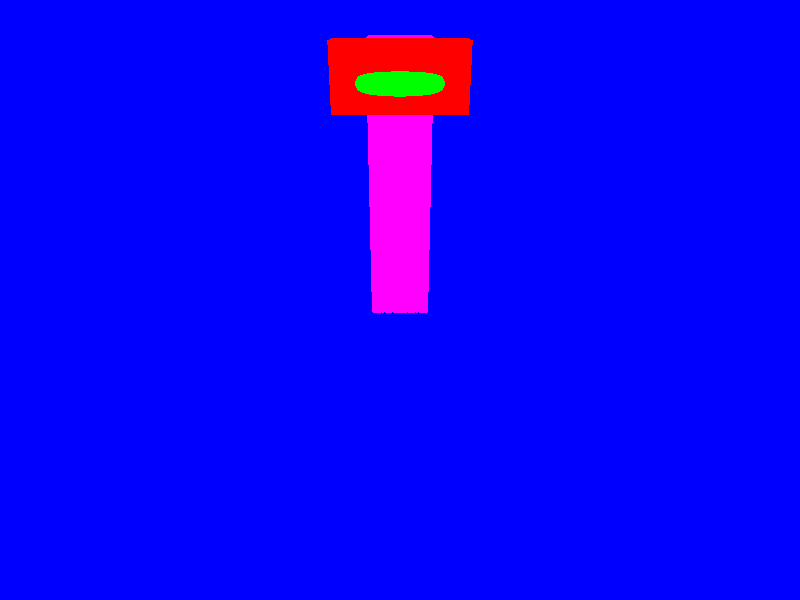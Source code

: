 #declare FrontCameraPos = <0,5,-10>;
#declare TopCameraPos = <0,10,0>;   

#declare SolidPink =  texture{
        pigment{ 
            rgb <1,0,1>
        }
    } 
#declare SolidRed =  texture{
        pigment{ 
            rgb <1,0,0>
        }
    }
#declare SolidGreen =  texture{
        pigment{ 
            rgb <0,1,0>
        }
    }


camera{
    location FrontCameraPos  
    look_at <0,0,0>
} 

background{
     rgb <0,0,1>
}             

light_source{
    <-2,6,-10>
    rgb<1,1,1>
}    
light_source{
    <2,6,-10>
    rgb<1,1,1>        
}      

#declare PostWidth = .5;
#declare PostHeight = 4.5;
#declare Post = box{
    <-PostWidth,0,-PostWidth>
    <PostWidth,PostHeight,PostWidth>  
    texture {SolidPink}
}  

object {
    Post
}

#declare BackBoardX = 2;
#declare BackBoardY = 1;
#declare BackBoardZ = .5;
#declare BackBoard = box{
    <(-BackBoardX/2),(PostHeight-BackBoardY),-PostWidth>
    <(BackBoardX/2),PostHeight,-(PostWidth+BackBoardZ)> 
     texture{SolidRed}
}     

object{ 
    BackBoard
}    

#declare OuterHoop = .5;
#declare InnerHoop = .1;
#declare Hoop = torus{ 
    OuterHoop
    InnerHoop 
    translate <0,PostHeight-(BackBoardY/2),-(PostWidth+BackBoardZ+OuterHoop)>  
    texture{SolidGreen}
} 

object{  
    Hoop  
    
} 
   